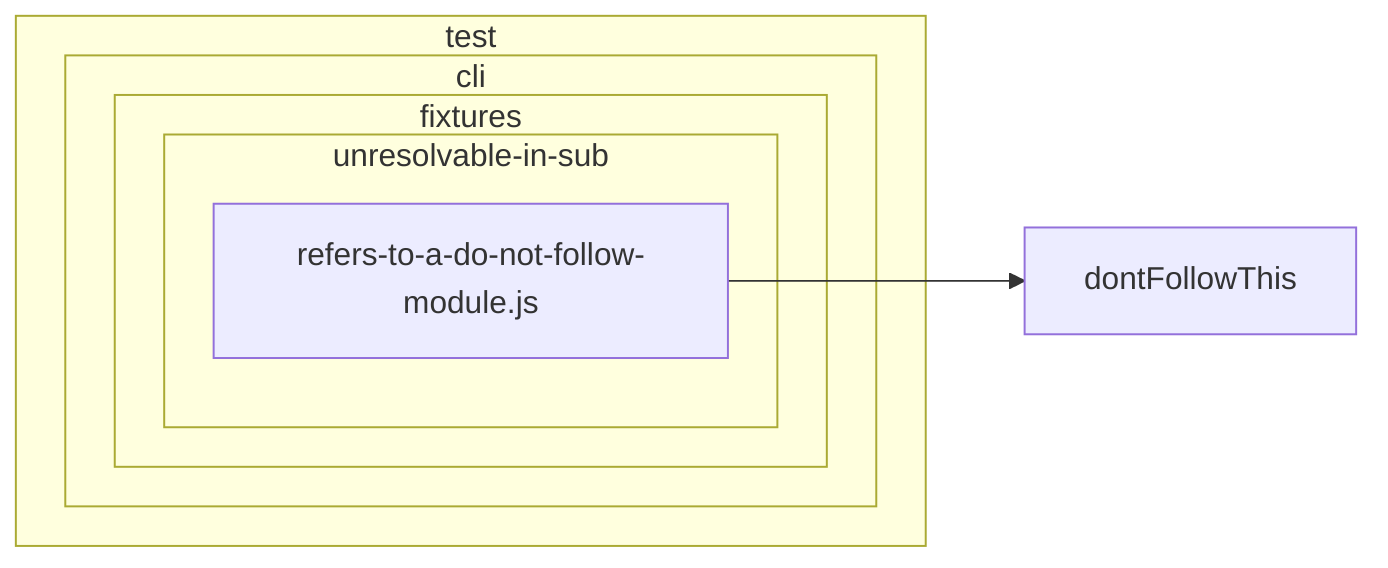 flowchart LR

subgraph test["test"]
  subgraph test_cli["cli"]
    subgraph test_cli_fixtures["fixtures"]
      subgraph test_cli_fixtures_unresolvable-in-sub["unresolvable-in-sub"]
        test_cli_fixtures_unresolvable-in-sub_refers-to-a-do-not-follow-module_js["refers-to-a-do-not-follow-module.js"]
      end
    end
  end
end
dontFollowThis["dontFollowThis"]
test_cli_fixtures_unresolvable-in-sub_refers-to-a-do-not-follow-module_js --> dontFollowThis